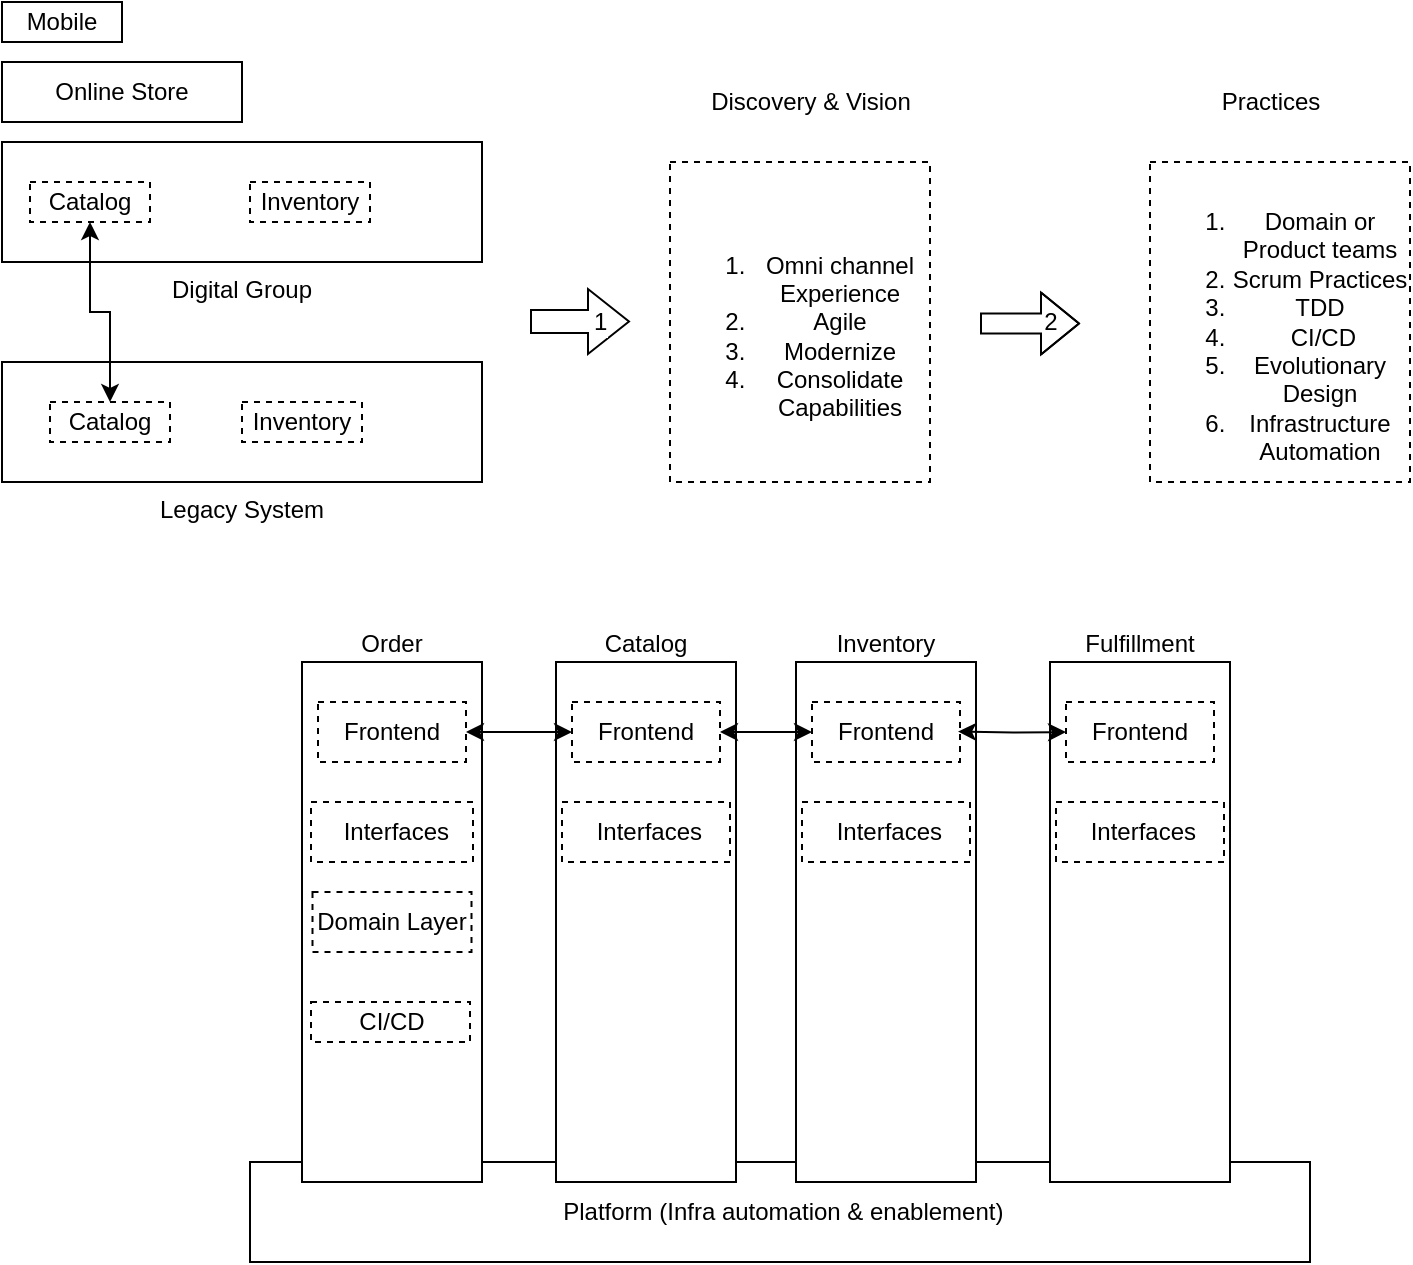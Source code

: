 <mxfile version="17.1.3" type="github">
  <diagram id="FR1uCYQZczAYhg5O9wN_" name="Page-1">
    <mxGraphModel dx="1031" dy="528" grid="1" gridSize="10" guides="1" tooltips="1" connect="1" arrows="1" fold="1" page="1" pageScale="1" pageWidth="850" pageHeight="1100" math="0" shadow="0">
      <root>
        <mxCell id="0" />
        <mxCell id="1" parent="0" />
        <mxCell id="0t1lgcjL23reqzB8x4_P-1" value="Digital Group" style="rounded=0;whiteSpace=wrap;html=1;labelPosition=center;verticalLabelPosition=bottom;align=center;verticalAlign=top;" vertex="1" parent="1">
          <mxGeometry x="26" y="150" width="240" height="60" as="geometry" />
        </mxCell>
        <mxCell id="0t1lgcjL23reqzB8x4_P-2" value="Legacy System" style="rounded=0;whiteSpace=wrap;html=1;labelPosition=center;verticalLabelPosition=bottom;align=center;verticalAlign=top;" vertex="1" parent="1">
          <mxGeometry x="26" y="260" width="240" height="60" as="geometry" />
        </mxCell>
        <mxCell id="0t1lgcjL23reqzB8x4_P-4" style="edgeStyle=orthogonalEdgeStyle;rounded=0;orthogonalLoop=1;jettySize=auto;html=1;entryX=0.5;entryY=0;entryDx=0;entryDy=0;startArrow=classic;startFill=1;exitX=0.5;exitY=1;exitDx=0;exitDy=0;" edge="1" parent="1" source="0t1lgcjL23reqzB8x4_P-12" target="0t1lgcjL23reqzB8x4_P-11">
          <mxGeometry relative="1" as="geometry" />
        </mxCell>
        <mxCell id="0t1lgcjL23reqzB8x4_P-3" value="Online Store" style="rounded=0;whiteSpace=wrap;html=1;" vertex="1" parent="1">
          <mxGeometry x="26" y="110" width="120" height="30" as="geometry" />
        </mxCell>
        <mxCell id="0t1lgcjL23reqzB8x4_P-5" value="Mobile" style="rounded=0;whiteSpace=wrap;html=1;" vertex="1" parent="1">
          <mxGeometry x="26" y="80" width="60" height="20" as="geometry" />
        </mxCell>
        <mxCell id="0t1lgcjL23reqzB8x4_P-7" value="&lt;br&gt;&lt;ol&gt;&lt;li&gt;Omni channel Experience&lt;/li&gt;&lt;li&gt;Agile&lt;/li&gt;&lt;li&gt;Modernize &lt;br&gt;&lt;/li&gt;&lt;li&gt;Consolidate Capabilities&lt;br&gt;&lt;/li&gt;&lt;/ol&gt;" style="text;html=1;strokeColor=default;fillColor=none;align=center;verticalAlign=middle;whiteSpace=wrap;rounded=0;labelPosition=center;verticalLabelPosition=middle;dashed=1;" vertex="1" parent="1">
          <mxGeometry x="360" y="160" width="130" height="160" as="geometry" />
        </mxCell>
        <mxCell id="0t1lgcjL23reqzB8x4_P-10" value="&lt;br&gt;&lt;ol&gt;&lt;li&gt;Domain or Product teams&lt;/li&gt;&lt;li&gt;Scrum Practices&lt;br&gt;&lt;/li&gt;&lt;li&gt;TDD&lt;br&gt;&lt;/li&gt;&lt;li&gt;&amp;nbsp;CI/CD&lt;/li&gt;&lt;li&gt;Evolutionary Design&lt;br&gt;&lt;/li&gt;&lt;li&gt;Infrastructure Automation &lt;br&gt;&lt;/li&gt;&lt;/ol&gt;" style="text;html=1;strokeColor=default;fillColor=none;align=center;verticalAlign=middle;whiteSpace=wrap;rounded=0;labelPosition=center;verticalLabelPosition=middle;dashed=1;" vertex="1" parent="1">
          <mxGeometry x="600" y="160" width="130" height="160" as="geometry" />
        </mxCell>
        <mxCell id="0t1lgcjL23reqzB8x4_P-11" value="Catalog" style="rounded=0;whiteSpace=wrap;html=1;dashed=1;fontSize=12;strokeColor=default;" vertex="1" parent="1">
          <mxGeometry x="50" y="280" width="60" height="20" as="geometry" />
        </mxCell>
        <mxCell id="0t1lgcjL23reqzB8x4_P-12" value="Catalog" style="rounded=0;whiteSpace=wrap;html=1;dashed=1;fontSize=12;strokeColor=default;" vertex="1" parent="1">
          <mxGeometry x="40" y="170" width="60" height="20" as="geometry" />
        </mxCell>
        <mxCell id="0t1lgcjL23reqzB8x4_P-13" value="Inventory" style="rounded=0;whiteSpace=wrap;html=1;dashed=1;fontSize=12;strokeColor=default;" vertex="1" parent="1">
          <mxGeometry x="150" y="170" width="60" height="20" as="geometry" />
        </mxCell>
        <mxCell id="0t1lgcjL23reqzB8x4_P-14" value="Inventory" style="rounded=0;whiteSpace=wrap;html=1;dashed=1;fontSize=12;strokeColor=default;" vertex="1" parent="1">
          <mxGeometry x="146" y="280" width="60" height="20" as="geometry" />
        </mxCell>
        <mxCell id="0t1lgcjL23reqzB8x4_P-16" value="1" style="shape=flexArrow;endArrow=classic;html=1;rounded=0;fontSize=12;width=11.5;endSize=6.5;labelPosition=right;verticalLabelPosition=middle;align=left;verticalAlign=middle;" edge="1" parent="1">
          <mxGeometry x="0.2" width="50" height="50" relative="1" as="geometry">
            <mxPoint x="290" y="239.75" as="sourcePoint" />
            <mxPoint x="340" y="239.75" as="targetPoint" />
            <Array as="points" />
            <mxPoint as="offset" />
          </mxGeometry>
        </mxCell>
        <mxCell id="0t1lgcjL23reqzB8x4_P-17" value="" style="shape=flexArrow;endArrow=classic;html=1;rounded=0;fontSize=12;" edge="1" parent="1">
          <mxGeometry width="50" height="50" relative="1" as="geometry">
            <mxPoint x="515" y="240.75" as="sourcePoint" />
            <mxPoint x="565" y="240.75" as="targetPoint" />
            <Array as="points">
              <mxPoint x="545" y="240.75" />
            </Array>
          </mxGeometry>
        </mxCell>
        <mxCell id="0t1lgcjL23reqzB8x4_P-18" value="2" style="edgeLabel;html=1;align=center;verticalAlign=middle;resizable=0;points=[];fontSize=12;labelPosition=center;verticalLabelPosition=middle;" vertex="1" connectable="0" parent="0t1lgcjL23reqzB8x4_P-17">
          <mxGeometry x="-0.04" y="3" relative="1" as="geometry">
            <mxPoint x="11" y="2" as="offset" />
          </mxGeometry>
        </mxCell>
        <mxCell id="0t1lgcjL23reqzB8x4_P-19" value="Discovery &amp;amp; Vision" style="text;html=1;align=center;verticalAlign=middle;resizable=0;points=[];autosize=1;strokeColor=none;fillColor=none;fontSize=12;" vertex="1" parent="1">
          <mxGeometry x="370" y="120" width="120" height="20" as="geometry" />
        </mxCell>
        <mxCell id="0t1lgcjL23reqzB8x4_P-20" value="Practices" style="text;html=1;align=center;verticalAlign=middle;resizable=0;points=[];autosize=1;strokeColor=none;fillColor=none;fontSize=12;" vertex="1" parent="1">
          <mxGeometry x="630" y="120" width="60" height="20" as="geometry" />
        </mxCell>
        <mxCell id="0t1lgcjL23reqzB8x4_P-25" value="&amp;nbsp;Platform (Infra automation &amp;amp; enablement)" style="rounded=0;whiteSpace=wrap;html=1;fontSize=12;strokeColor=default;labelPosition=center;verticalLabelPosition=middle;align=center;verticalAlign=middle;" vertex="1" parent="1">
          <mxGeometry x="150" y="660" width="530" height="50" as="geometry" />
        </mxCell>
        <mxCell id="0t1lgcjL23reqzB8x4_P-27" value="Fulfillment" style="rounded=0;whiteSpace=wrap;html=1;fontSize=12;strokeColor=default;labelPosition=center;verticalLabelPosition=top;align=center;verticalAlign=bottom;" vertex="1" parent="1">
          <mxGeometry x="550" y="410" width="90" height="260" as="geometry" />
        </mxCell>
        <mxCell id="0t1lgcjL23reqzB8x4_P-23" value="Inventory" style="rounded=0;whiteSpace=wrap;html=1;fontSize=12;strokeColor=default;labelPosition=center;verticalLabelPosition=top;align=center;verticalAlign=bottom;" vertex="1" parent="1">
          <mxGeometry x="423" y="410" width="90" height="260" as="geometry" />
        </mxCell>
        <mxCell id="0t1lgcjL23reqzB8x4_P-22" value="Catalog" style="rounded=0;whiteSpace=wrap;html=1;fontSize=12;strokeColor=default;labelPosition=center;verticalLabelPosition=top;align=center;verticalAlign=bottom;" vertex="1" parent="1">
          <mxGeometry x="303" y="410" width="90" height="260" as="geometry" />
        </mxCell>
        <mxCell id="0t1lgcjL23reqzB8x4_P-21" value="Order" style="rounded=0;whiteSpace=wrap;html=1;fontSize=12;strokeColor=default;labelPosition=center;verticalLabelPosition=top;align=center;verticalAlign=bottom;" vertex="1" parent="1">
          <mxGeometry x="176" y="410" width="90" height="260" as="geometry" />
        </mxCell>
        <mxCell id="0t1lgcjL23reqzB8x4_P-38" style="edgeStyle=orthogonalEdgeStyle;rounded=0;orthogonalLoop=1;jettySize=auto;html=1;entryX=0;entryY=0.5;entryDx=0;entryDy=0;fontSize=12;startArrow=classic;startFill=1;" edge="1" parent="1" source="0t1lgcjL23reqzB8x4_P-28" target="0t1lgcjL23reqzB8x4_P-35">
          <mxGeometry relative="1" as="geometry" />
        </mxCell>
        <mxCell id="0t1lgcjL23reqzB8x4_P-28" value="Frontend " style="rounded=0;whiteSpace=wrap;html=1;fontSize=12;strokeColor=default;dashed=1;" vertex="1" parent="1">
          <mxGeometry x="184" y="430" width="74" height="30" as="geometry" />
        </mxCell>
        <mxCell id="0t1lgcjL23reqzB8x4_P-24" value="&amp;nbsp;Interfaces " style="rounded=0;whiteSpace=wrap;html=1;fontSize=12;strokeColor=default;dashed=1;" vertex="1" parent="1">
          <mxGeometry x="180.5" y="480" width="81" height="30" as="geometry" />
        </mxCell>
        <mxCell id="0t1lgcjL23reqzB8x4_P-30" value="Domain Layer" style="rounded=0;whiteSpace=wrap;html=1;fontSize=12;strokeColor=default;dashed=1;" vertex="1" parent="1">
          <mxGeometry x="181.25" y="525" width="79.5" height="30" as="geometry" />
        </mxCell>
        <mxCell id="0t1lgcjL23reqzB8x4_P-31" value="&amp;nbsp;Interfaces " style="rounded=0;whiteSpace=wrap;html=1;fontSize=12;strokeColor=default;dashed=1;" vertex="1" parent="1">
          <mxGeometry x="306" y="480" width="84" height="30" as="geometry" />
        </mxCell>
        <mxCell id="0t1lgcjL23reqzB8x4_P-32" value="&amp;nbsp;Interfaces " style="rounded=0;whiteSpace=wrap;html=1;fontSize=12;strokeColor=default;dashed=1;" vertex="1" parent="1">
          <mxGeometry x="426" y="480" width="84" height="30" as="geometry" />
        </mxCell>
        <mxCell id="0t1lgcjL23reqzB8x4_P-33" value="&amp;nbsp;Interfaces " style="rounded=0;whiteSpace=wrap;html=1;fontSize=12;strokeColor=default;dashed=1;" vertex="1" parent="1">
          <mxGeometry x="553" y="480" width="84" height="30" as="geometry" />
        </mxCell>
        <mxCell id="0t1lgcjL23reqzB8x4_P-35" value="Frontend " style="rounded=0;whiteSpace=wrap;html=1;fontSize=12;strokeColor=default;dashed=1;" vertex="1" parent="1">
          <mxGeometry x="311" y="430" width="74" height="30" as="geometry" />
        </mxCell>
        <mxCell id="0t1lgcjL23reqzB8x4_P-36" value="Frontend " style="rounded=0;whiteSpace=wrap;html=1;fontSize=12;strokeColor=default;dashed=1;" vertex="1" parent="1">
          <mxGeometry x="431" y="430" width="74" height="30" as="geometry" />
        </mxCell>
        <mxCell id="0t1lgcjL23reqzB8x4_P-37" value="Frontend " style="rounded=0;whiteSpace=wrap;html=1;fontSize=12;strokeColor=default;dashed=1;" vertex="1" parent="1">
          <mxGeometry x="558" y="430" width="74" height="30" as="geometry" />
        </mxCell>
        <mxCell id="0t1lgcjL23reqzB8x4_P-39" style="edgeStyle=orthogonalEdgeStyle;rounded=0;orthogonalLoop=1;jettySize=auto;html=1;fontSize=12;startArrow=classic;startFill=1;exitX=1;exitY=0.5;exitDx=0;exitDy=0;" edge="1" parent="1" source="0t1lgcjL23reqzB8x4_P-35" target="0t1lgcjL23reqzB8x4_P-36">
          <mxGeometry relative="1" as="geometry">
            <mxPoint x="354" y="455" as="sourcePoint" />
            <mxPoint x="407" y="455" as="targetPoint" />
          </mxGeometry>
        </mxCell>
        <mxCell id="0t1lgcjL23reqzB8x4_P-40" style="edgeStyle=orthogonalEdgeStyle;rounded=0;orthogonalLoop=1;jettySize=auto;html=1;fontSize=12;startArrow=classic;startFill=1;exitX=1;exitY=0.5;exitDx=0;exitDy=0;entryX=0;entryY=0.5;entryDx=0;entryDy=0;" edge="1" parent="1" target="0t1lgcjL23reqzB8x4_P-37">
          <mxGeometry relative="1" as="geometry">
            <mxPoint x="504" y="444.75" as="sourcePoint" />
            <mxPoint x="550" y="444.75" as="targetPoint" />
          </mxGeometry>
        </mxCell>
        <mxCell id="0t1lgcjL23reqzB8x4_P-41" value="CI/CD" style="rounded=0;whiteSpace=wrap;html=1;fontSize=12;strokeColor=default;dashed=1;" vertex="1" parent="1">
          <mxGeometry x="180.5" y="580" width="79.5" height="20" as="geometry" />
        </mxCell>
      </root>
    </mxGraphModel>
  </diagram>
</mxfile>
